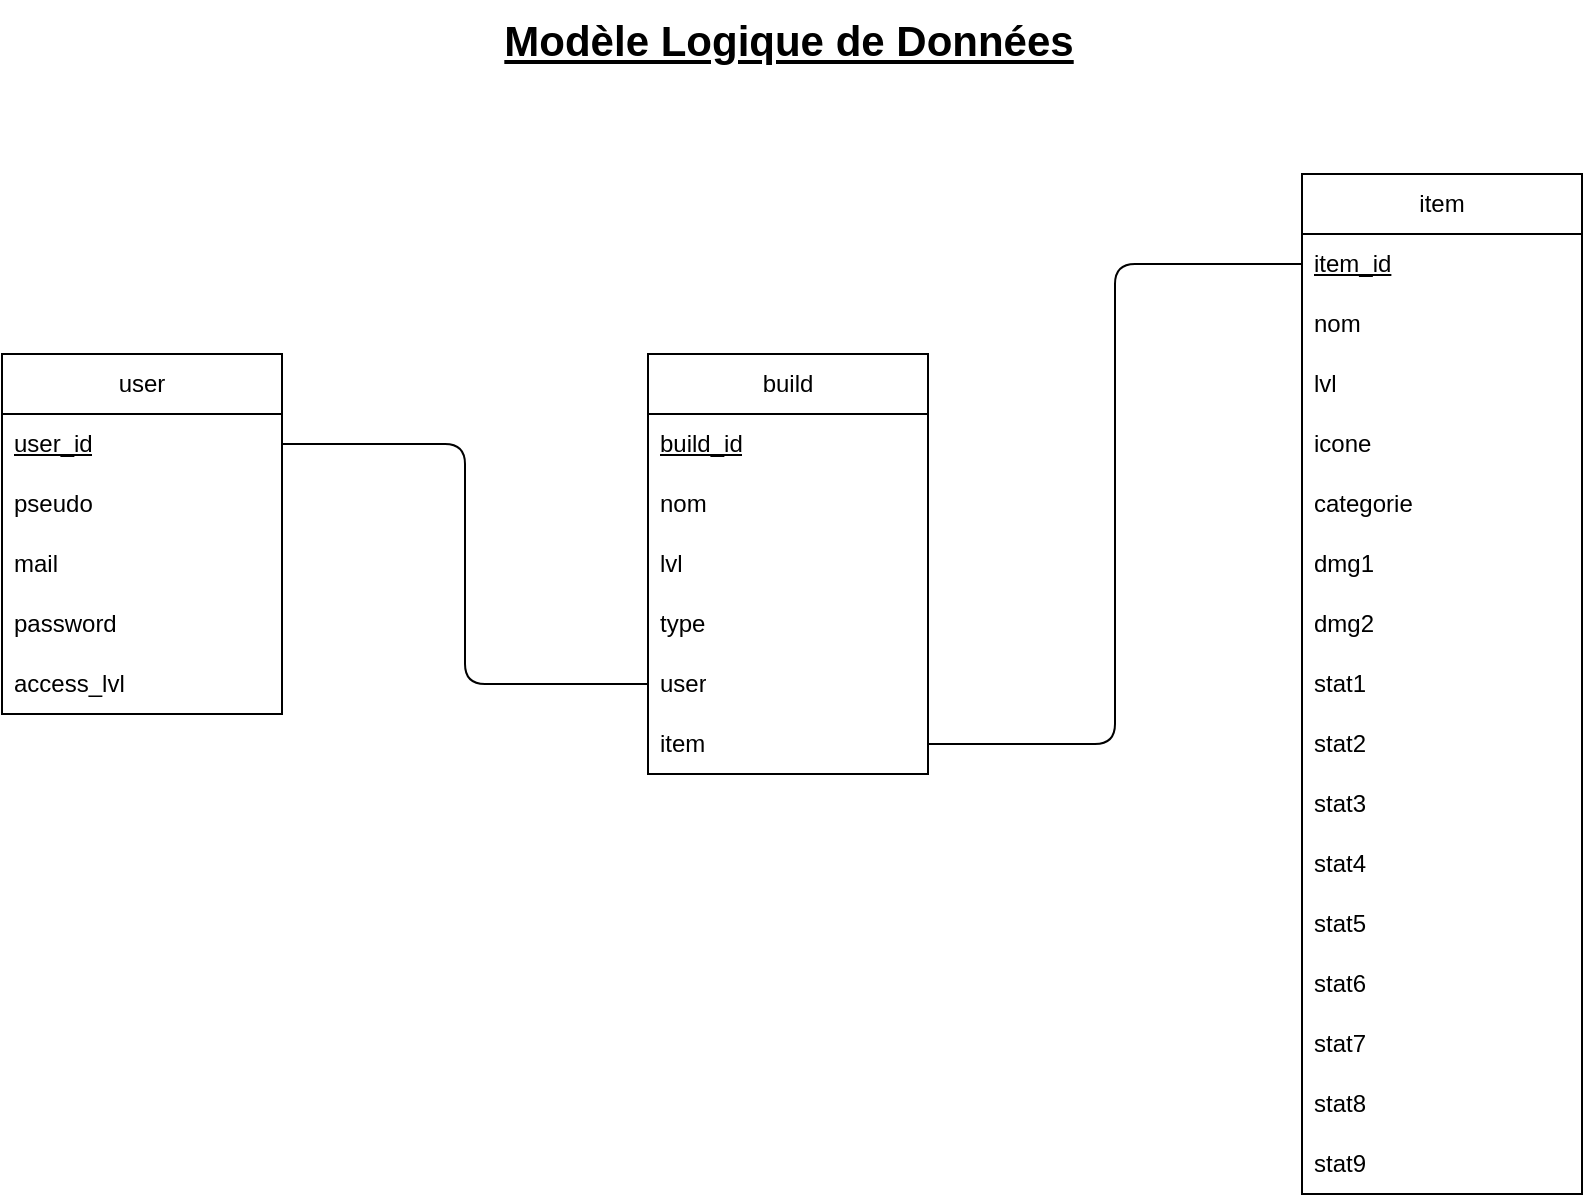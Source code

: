 <mxfile version="22.1.16" type="device">
  <diagram id="C5RBs43oDa-KdzZeNtuy" name="Page-1">
    <mxGraphModel dx="1665" dy="639" grid="1" gridSize="10" guides="1" tooltips="1" connect="1" arrows="1" fold="1" page="1" pageScale="1" pageWidth="827" pageHeight="1169" math="0" shadow="0">
      <root>
        <mxCell id="WIyWlLk6GJQsqaUBKTNV-0" />
        <mxCell id="WIyWlLk6GJQsqaUBKTNV-1" parent="WIyWlLk6GJQsqaUBKTNV-0" />
        <mxCell id="oi9ovYUitHFy6xtNEUOO-0" value="&lt;b&gt;&lt;font style=&quot;font-size: 21px;&quot;&gt;&lt;u&gt;Modèle Logique de Données&lt;/u&gt;&lt;/font&gt;&lt;/b&gt;" style="text;html=1;align=center;verticalAlign=middle;resizable=0;points=[];autosize=1;strokeColor=none;fillColor=none;" vertex="1" parent="WIyWlLk6GJQsqaUBKTNV-1">
          <mxGeometry x="238" y="13" width="310" height="40" as="geometry" />
        </mxCell>
        <mxCell id="oi9ovYUitHFy6xtNEUOO-42" style="edgeStyle=orthogonalEdgeStyle;rounded=1;orthogonalLoop=1;jettySize=auto;html=1;exitX=1;exitY=0.25;exitDx=0;exitDy=0;entryX=0;entryY=0.5;entryDx=0;entryDy=0;curved=0;endArrow=none;endFill=0;" edge="1" parent="WIyWlLk6GJQsqaUBKTNV-1" source="oi9ovYUitHFy6xtNEUOO-1" target="oi9ovYUitHFy6xtNEUOO-41">
          <mxGeometry relative="1" as="geometry" />
        </mxCell>
        <mxCell id="oi9ovYUitHFy6xtNEUOO-1" value="user" style="swimlane;fontStyle=0;childLayout=stackLayout;horizontal=1;startSize=30;horizontalStack=0;resizeParent=1;resizeParentMax=0;resizeLast=0;collapsible=1;marginBottom=0;whiteSpace=wrap;html=1;" vertex="1" parent="WIyWlLk6GJQsqaUBKTNV-1">
          <mxGeometry y="190" width="140" height="180" as="geometry" />
        </mxCell>
        <mxCell id="oi9ovYUitHFy6xtNEUOO-2" value="&lt;u&gt;user_id&lt;/u&gt;" style="text;strokeColor=none;fillColor=none;align=left;verticalAlign=middle;spacingLeft=4;spacingRight=4;overflow=hidden;points=[[0,0.5],[1,0.5]];portConstraint=eastwest;rotatable=0;whiteSpace=wrap;html=1;" vertex="1" parent="oi9ovYUitHFy6xtNEUOO-1">
          <mxGeometry y="30" width="140" height="30" as="geometry" />
        </mxCell>
        <mxCell id="oi9ovYUitHFy6xtNEUOO-3" value="pseudo" style="text;strokeColor=none;fillColor=none;align=left;verticalAlign=middle;spacingLeft=4;spacingRight=4;overflow=hidden;points=[[0,0.5],[1,0.5]];portConstraint=eastwest;rotatable=0;whiteSpace=wrap;html=1;" vertex="1" parent="oi9ovYUitHFy6xtNEUOO-1">
          <mxGeometry y="60" width="140" height="30" as="geometry" />
        </mxCell>
        <mxCell id="oi9ovYUitHFy6xtNEUOO-4" value="mail" style="text;strokeColor=none;fillColor=none;align=left;verticalAlign=middle;spacingLeft=4;spacingRight=4;overflow=hidden;points=[[0,0.5],[1,0.5]];portConstraint=eastwest;rotatable=0;whiteSpace=wrap;html=1;" vertex="1" parent="oi9ovYUitHFy6xtNEUOO-1">
          <mxGeometry y="90" width="140" height="30" as="geometry" />
        </mxCell>
        <mxCell id="oi9ovYUitHFy6xtNEUOO-5" value="password" style="text;strokeColor=none;fillColor=none;align=left;verticalAlign=middle;spacingLeft=4;spacingRight=4;overflow=hidden;points=[[0,0.5],[1,0.5]];portConstraint=eastwest;rotatable=0;whiteSpace=wrap;html=1;" vertex="1" parent="oi9ovYUitHFy6xtNEUOO-1">
          <mxGeometry y="120" width="140" height="30" as="geometry" />
        </mxCell>
        <mxCell id="oi9ovYUitHFy6xtNEUOO-6" value="access_lvl" style="text;strokeColor=none;fillColor=none;align=left;verticalAlign=middle;spacingLeft=4;spacingRight=4;overflow=hidden;points=[[0,0.5],[1,0.5]];portConstraint=eastwest;rotatable=0;whiteSpace=wrap;html=1;" vertex="1" parent="oi9ovYUitHFy6xtNEUOO-1">
          <mxGeometry y="150" width="140" height="30" as="geometry" />
        </mxCell>
        <mxCell id="oi9ovYUitHFy6xtNEUOO-7" value="build" style="swimlane;fontStyle=0;childLayout=stackLayout;horizontal=1;startSize=30;horizontalStack=0;resizeParent=1;resizeParentMax=0;resizeLast=0;collapsible=1;marginBottom=0;whiteSpace=wrap;html=1;" vertex="1" parent="WIyWlLk6GJQsqaUBKTNV-1">
          <mxGeometry x="323" y="190" width="140" height="210" as="geometry" />
        </mxCell>
        <mxCell id="oi9ovYUitHFy6xtNEUOO-8" value="&lt;u&gt;build_id&lt;/u&gt;" style="text;strokeColor=none;fillColor=none;align=left;verticalAlign=middle;spacingLeft=4;spacingRight=4;overflow=hidden;points=[[0,0.5],[1,0.5]];portConstraint=eastwest;rotatable=0;whiteSpace=wrap;html=1;" vertex="1" parent="oi9ovYUitHFy6xtNEUOO-7">
          <mxGeometry y="30" width="140" height="30" as="geometry" />
        </mxCell>
        <mxCell id="oi9ovYUitHFy6xtNEUOO-9" value="nom" style="text;strokeColor=none;fillColor=none;align=left;verticalAlign=middle;spacingLeft=4;spacingRight=4;overflow=hidden;points=[[0,0.5],[1,0.5]];portConstraint=eastwest;rotatable=0;whiteSpace=wrap;html=1;" vertex="1" parent="oi9ovYUitHFy6xtNEUOO-7">
          <mxGeometry y="60" width="140" height="30" as="geometry" />
        </mxCell>
        <mxCell id="oi9ovYUitHFy6xtNEUOO-10" value="lvl" style="text;strokeColor=none;fillColor=none;align=left;verticalAlign=middle;spacingLeft=4;spacingRight=4;overflow=hidden;points=[[0,0.5],[1,0.5]];portConstraint=eastwest;rotatable=0;whiteSpace=wrap;html=1;" vertex="1" parent="oi9ovYUitHFy6xtNEUOO-7">
          <mxGeometry y="90" width="140" height="30" as="geometry" />
        </mxCell>
        <mxCell id="oi9ovYUitHFy6xtNEUOO-11" value="type" style="text;strokeColor=none;fillColor=none;align=left;verticalAlign=middle;spacingLeft=4;spacingRight=4;overflow=hidden;points=[[0,0.5],[1,0.5]];portConstraint=eastwest;rotatable=0;whiteSpace=wrap;html=1;" vertex="1" parent="oi9ovYUitHFy6xtNEUOO-7">
          <mxGeometry y="120" width="140" height="30" as="geometry" />
        </mxCell>
        <mxCell id="oi9ovYUitHFy6xtNEUOO-41" value="user" style="text;strokeColor=none;fillColor=none;align=left;verticalAlign=middle;spacingLeft=4;spacingRight=4;overflow=hidden;points=[[0,0.5],[1,0.5]];portConstraint=eastwest;rotatable=0;whiteSpace=wrap;html=1;" vertex="1" parent="oi9ovYUitHFy6xtNEUOO-7">
          <mxGeometry y="150" width="140" height="30" as="geometry" />
        </mxCell>
        <mxCell id="oi9ovYUitHFy6xtNEUOO-40" value="item" style="text;strokeColor=none;fillColor=none;align=left;verticalAlign=middle;spacingLeft=4;spacingRight=4;overflow=hidden;points=[[0,0.5],[1,0.5]];portConstraint=eastwest;rotatable=0;whiteSpace=wrap;html=1;" vertex="1" parent="oi9ovYUitHFy6xtNEUOO-7">
          <mxGeometry y="180" width="140" height="30" as="geometry" />
        </mxCell>
        <mxCell id="oi9ovYUitHFy6xtNEUOO-12" value="item" style="swimlane;fontStyle=0;childLayout=stackLayout;horizontal=1;startSize=30;horizontalStack=0;resizeParent=1;resizeParentMax=0;resizeLast=0;collapsible=1;marginBottom=0;whiteSpace=wrap;html=1;" vertex="1" parent="WIyWlLk6GJQsqaUBKTNV-1">
          <mxGeometry x="650" y="100" width="140" height="510" as="geometry" />
        </mxCell>
        <mxCell id="oi9ovYUitHFy6xtNEUOO-13" value="&lt;u&gt;item_id&lt;/u&gt;" style="text;strokeColor=none;fillColor=none;align=left;verticalAlign=middle;spacingLeft=4;spacingRight=4;overflow=hidden;points=[[0,0.5],[1,0.5]];portConstraint=eastwest;rotatable=0;whiteSpace=wrap;html=1;" vertex="1" parent="oi9ovYUitHFy6xtNEUOO-12">
          <mxGeometry y="30" width="140" height="30" as="geometry" />
        </mxCell>
        <mxCell id="oi9ovYUitHFy6xtNEUOO-14" value="nom" style="text;strokeColor=none;fillColor=none;align=left;verticalAlign=middle;spacingLeft=4;spacingRight=4;overflow=hidden;points=[[0,0.5],[1,0.5]];portConstraint=eastwest;rotatable=0;whiteSpace=wrap;html=1;" vertex="1" parent="oi9ovYUitHFy6xtNEUOO-12">
          <mxGeometry y="60" width="140" height="30" as="geometry" />
        </mxCell>
        <mxCell id="oi9ovYUitHFy6xtNEUOO-15" value="lvl" style="text;strokeColor=none;fillColor=none;align=left;verticalAlign=middle;spacingLeft=4;spacingRight=4;overflow=hidden;points=[[0,0.5],[1,0.5]];portConstraint=eastwest;rotatable=0;whiteSpace=wrap;html=1;" vertex="1" parent="oi9ovYUitHFy6xtNEUOO-12">
          <mxGeometry y="90" width="140" height="30" as="geometry" />
        </mxCell>
        <mxCell id="oi9ovYUitHFy6xtNEUOO-16" value="icone" style="text;strokeColor=none;fillColor=none;align=left;verticalAlign=middle;spacingLeft=4;spacingRight=4;overflow=hidden;points=[[0,0.5],[1,0.5]];portConstraint=eastwest;rotatable=0;whiteSpace=wrap;html=1;" vertex="1" parent="oi9ovYUitHFy6xtNEUOO-12">
          <mxGeometry y="120" width="140" height="30" as="geometry" />
        </mxCell>
        <mxCell id="oi9ovYUitHFy6xtNEUOO-17" value="categorie" style="text;strokeColor=none;fillColor=none;align=left;verticalAlign=middle;spacingLeft=4;spacingRight=4;overflow=hidden;points=[[0,0.5],[1,0.5]];portConstraint=eastwest;rotatable=0;whiteSpace=wrap;html=1;" vertex="1" parent="oi9ovYUitHFy6xtNEUOO-12">
          <mxGeometry y="150" width="140" height="30" as="geometry" />
        </mxCell>
        <mxCell id="oi9ovYUitHFy6xtNEUOO-18" value="dmg1" style="text;strokeColor=none;fillColor=none;align=left;verticalAlign=middle;spacingLeft=4;spacingRight=4;overflow=hidden;points=[[0,0.5],[1,0.5]];portConstraint=eastwest;rotatable=0;whiteSpace=wrap;html=1;" vertex="1" parent="oi9ovYUitHFy6xtNEUOO-12">
          <mxGeometry y="180" width="140" height="30" as="geometry" />
        </mxCell>
        <mxCell id="oi9ovYUitHFy6xtNEUOO-19" value="dmg2" style="text;strokeColor=none;fillColor=none;align=left;verticalAlign=middle;spacingLeft=4;spacingRight=4;overflow=hidden;points=[[0,0.5],[1,0.5]];portConstraint=eastwest;rotatable=0;whiteSpace=wrap;html=1;" vertex="1" parent="oi9ovYUitHFy6xtNEUOO-12">
          <mxGeometry y="210" width="140" height="30" as="geometry" />
        </mxCell>
        <mxCell id="oi9ovYUitHFy6xtNEUOO-20" value="stat1" style="text;strokeColor=none;fillColor=none;align=left;verticalAlign=middle;spacingLeft=4;spacingRight=4;overflow=hidden;points=[[0,0.5],[1,0.5]];portConstraint=eastwest;rotatable=0;whiteSpace=wrap;html=1;" vertex="1" parent="oi9ovYUitHFy6xtNEUOO-12">
          <mxGeometry y="240" width="140" height="30" as="geometry" />
        </mxCell>
        <mxCell id="oi9ovYUitHFy6xtNEUOO-21" value="stat2" style="text;strokeColor=none;fillColor=none;align=left;verticalAlign=middle;spacingLeft=4;spacingRight=4;overflow=hidden;points=[[0,0.5],[1,0.5]];portConstraint=eastwest;rotatable=0;whiteSpace=wrap;html=1;" vertex="1" parent="oi9ovYUitHFy6xtNEUOO-12">
          <mxGeometry y="270" width="140" height="30" as="geometry" />
        </mxCell>
        <mxCell id="oi9ovYUitHFy6xtNEUOO-22" value="stat3" style="text;strokeColor=none;fillColor=none;align=left;verticalAlign=middle;spacingLeft=4;spacingRight=4;overflow=hidden;points=[[0,0.5],[1,0.5]];portConstraint=eastwest;rotatable=0;whiteSpace=wrap;html=1;" vertex="1" parent="oi9ovYUitHFy6xtNEUOO-12">
          <mxGeometry y="300" width="140" height="30" as="geometry" />
        </mxCell>
        <mxCell id="oi9ovYUitHFy6xtNEUOO-23" value="stat4" style="text;strokeColor=none;fillColor=none;align=left;verticalAlign=middle;spacingLeft=4;spacingRight=4;overflow=hidden;points=[[0,0.5],[1,0.5]];portConstraint=eastwest;rotatable=0;whiteSpace=wrap;html=1;" vertex="1" parent="oi9ovYUitHFy6xtNEUOO-12">
          <mxGeometry y="330" width="140" height="30" as="geometry" />
        </mxCell>
        <mxCell id="oi9ovYUitHFy6xtNEUOO-24" value="stat5" style="text;strokeColor=none;fillColor=none;align=left;verticalAlign=middle;spacingLeft=4;spacingRight=4;overflow=hidden;points=[[0,0.5],[1,0.5]];portConstraint=eastwest;rotatable=0;whiteSpace=wrap;html=1;" vertex="1" parent="oi9ovYUitHFy6xtNEUOO-12">
          <mxGeometry y="360" width="140" height="30" as="geometry" />
        </mxCell>
        <mxCell id="oi9ovYUitHFy6xtNEUOO-25" value="stat6" style="text;strokeColor=none;fillColor=none;align=left;verticalAlign=middle;spacingLeft=4;spacingRight=4;overflow=hidden;points=[[0,0.5],[1,0.5]];portConstraint=eastwest;rotatable=0;whiteSpace=wrap;html=1;" vertex="1" parent="oi9ovYUitHFy6xtNEUOO-12">
          <mxGeometry y="390" width="140" height="30" as="geometry" />
        </mxCell>
        <mxCell id="oi9ovYUitHFy6xtNEUOO-26" value="stat7" style="text;strokeColor=none;fillColor=none;align=left;verticalAlign=middle;spacingLeft=4;spacingRight=4;overflow=hidden;points=[[0,0.5],[1,0.5]];portConstraint=eastwest;rotatable=0;whiteSpace=wrap;html=1;" vertex="1" parent="oi9ovYUitHFy6xtNEUOO-12">
          <mxGeometry y="420" width="140" height="30" as="geometry" />
        </mxCell>
        <mxCell id="oi9ovYUitHFy6xtNEUOO-27" value="stat8" style="text;strokeColor=none;fillColor=none;align=left;verticalAlign=middle;spacingLeft=4;spacingRight=4;overflow=hidden;points=[[0,0.5],[1,0.5]];portConstraint=eastwest;rotatable=0;whiteSpace=wrap;html=1;" vertex="1" parent="oi9ovYUitHFy6xtNEUOO-12">
          <mxGeometry y="450" width="140" height="30" as="geometry" />
        </mxCell>
        <mxCell id="oi9ovYUitHFy6xtNEUOO-28" value="stat9" style="text;strokeColor=none;fillColor=none;align=left;verticalAlign=middle;spacingLeft=4;spacingRight=4;overflow=hidden;points=[[0,0.5],[1,0.5]];portConstraint=eastwest;rotatable=0;whiteSpace=wrap;html=1;" vertex="1" parent="oi9ovYUitHFy6xtNEUOO-12">
          <mxGeometry y="480" width="140" height="30" as="geometry" />
        </mxCell>
        <mxCell id="oi9ovYUitHFy6xtNEUOO-43" style="edgeStyle=orthogonalEdgeStyle;rounded=1;orthogonalLoop=1;jettySize=auto;html=1;exitX=0;exitY=0.5;exitDx=0;exitDy=0;entryX=1;entryY=0.5;entryDx=0;entryDy=0;endArrow=none;endFill=0;curved=0;" edge="1" parent="WIyWlLk6GJQsqaUBKTNV-1" source="oi9ovYUitHFy6xtNEUOO-13" target="oi9ovYUitHFy6xtNEUOO-40">
          <mxGeometry relative="1" as="geometry" />
        </mxCell>
      </root>
    </mxGraphModel>
  </diagram>
</mxfile>
